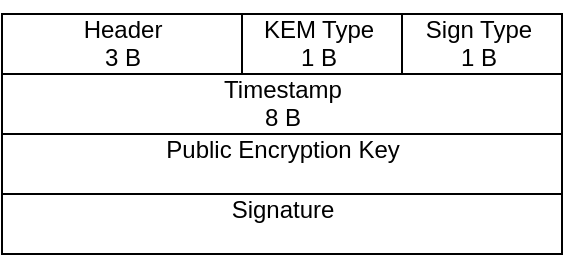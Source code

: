 <mxfile version="20.3.0" type="device"><diagram id="jzIzgzgZ_cWh8oAGvYnE" name="Page-1"><mxGraphModel dx="395" dy="243" grid="1" gridSize="10" guides="1" tooltips="1" connect="1" arrows="1" fold="1" page="1" pageScale="1" pageWidth="850" pageHeight="1100" math="0" shadow="0"><root><mxCell id="0"/><mxCell id="1" parent="0"/><mxCell id="rbgSJTscvc3-KIs1Sgp2-16" value="" style="group" parent="1" vertex="1" connectable="0"><mxGeometry x="200" y="413" width="280" height="44" as="geometry"/></mxCell><mxCell id="rbgSJTscvc3-KIs1Sgp2-19" value="&lt;span style=&quot;&quot;&gt;Public Encryption Key&lt;br&gt;&lt;/span&gt;" style="text;html=1;align=center;verticalAlign=middle;resizable=0;points=[];autosize=1;strokeColor=none;fillColor=none;" parent="rbgSJTscvc3-KIs1Sgp2-16" vertex="1"><mxGeometry x="70" width="140" height="30" as="geometry"/></mxCell><mxCell id="rbgSJTscvc3-KIs1Sgp2-17" value="" style="rounded=0;whiteSpace=wrap;html=1;fillColor=none;" parent="rbgSJTscvc3-KIs1Sgp2-16" vertex="1"><mxGeometry y="7" width="280" height="30" as="geometry"/></mxCell><mxCell id="rbgSJTscvc3-KIs1Sgp2-15" value="" style="group" parent="1" vertex="1" connectable="0"><mxGeometry x="200" y="383" width="280" height="44" as="geometry"/></mxCell><mxCell id="rbgSJTscvc3-KIs1Sgp2-12" value="" style="rounded=0;whiteSpace=wrap;html=1;fillColor=none;" parent="rbgSJTscvc3-KIs1Sgp2-15" vertex="1"><mxGeometry y="7" width="280" height="30" as="geometry"/></mxCell><mxCell id="rbgSJTscvc3-KIs1Sgp2-13" value="8 B" style="text;html=1;align=center;verticalAlign=middle;resizable=0;points=[];autosize=1;strokeColor=none;fillColor=none;" parent="rbgSJTscvc3-KIs1Sgp2-15" vertex="1"><mxGeometry x="120" y="14" width="40" height="30" as="geometry"/></mxCell><mxCell id="rbgSJTscvc3-KIs1Sgp2-14" value="&lt;span style=&quot;&quot;&gt;Timestamp&lt;br&gt;&lt;/span&gt;" style="text;html=1;align=center;verticalAlign=middle;resizable=0;points=[];autosize=1;strokeColor=none;fillColor=none;" parent="rbgSJTscvc3-KIs1Sgp2-15" vertex="1"><mxGeometry x="100" width="80" height="30" as="geometry"/></mxCell><mxCell id="rbgSJTscvc3-KIs1Sgp2-6" value="&lt;span style=&quot;&quot;&gt;KEM Type&lt;br&gt;&lt;/span&gt;" style="text;html=1;align=center;verticalAlign=middle;resizable=0;points=[];autosize=1;strokeColor=none;fillColor=none;" parent="1" vertex="1"><mxGeometry x="318.334" y="353" width="80" height="30" as="geometry"/></mxCell><mxCell id="rbgSJTscvc3-KIs1Sgp2-2" value="" style="group" parent="1" vertex="1" connectable="0"><mxGeometry x="200" y="353" width="120" height="44" as="geometry"/></mxCell><mxCell id="ggVZzpLU7GAkpyHcxKJn-1" value="" style="rounded=0;whiteSpace=wrap;html=1;fillColor=none;" parent="rbgSJTscvc3-KIs1Sgp2-2" vertex="1"><mxGeometry y="7" width="120" height="30" as="geometry"/></mxCell><mxCell id="ggVZzpLU7GAkpyHcxKJn-8" value="3 B" style="text;html=1;align=center;verticalAlign=middle;resizable=0;points=[];autosize=1;strokeColor=none;fillColor=none;" parent="rbgSJTscvc3-KIs1Sgp2-2" vertex="1"><mxGeometry x="40" y="14" width="40" height="30" as="geometry"/></mxCell><mxCell id="MsSWEpfC5dkocJ6BYIcm-1" value="&lt;span style=&quot;&quot;&gt;Header&lt;br&gt;&lt;/span&gt;" style="text;html=1;align=center;verticalAlign=middle;resizable=0;points=[];autosize=1;strokeColor=none;fillColor=none;" parent="rbgSJTscvc3-KIs1Sgp2-2" vertex="1"><mxGeometry x="30" width="60" height="30" as="geometry"/></mxCell><mxCell id="rbgSJTscvc3-KIs1Sgp2-7" value="" style="group" parent="1" vertex="1" connectable="0"><mxGeometry x="400" y="353" width="80" height="44" as="geometry"/></mxCell><mxCell id="rbgSJTscvc3-KIs1Sgp2-8" value="" style="rounded=0;whiteSpace=wrap;html=1;fillColor=none;" parent="rbgSJTscvc3-KIs1Sgp2-7" vertex="1"><mxGeometry y="7.0" width="80" height="30" as="geometry"/></mxCell><mxCell id="rbgSJTscvc3-KIs1Sgp2-9" value="1 B" style="text;html=1;align=center;verticalAlign=middle;resizable=0;points=[];autosize=1;strokeColor=none;fillColor=none;" parent="rbgSJTscvc3-KIs1Sgp2-7" vertex="1"><mxGeometry x="18.333" y="14.0" width="40" height="30" as="geometry"/></mxCell><mxCell id="rbgSJTscvc3-KIs1Sgp2-10" value="&lt;span style=&quot;&quot;&gt;Sign Type&lt;br&gt;&lt;/span&gt;" style="text;html=1;align=center;verticalAlign=middle;resizable=0;points=[];autosize=1;strokeColor=none;fillColor=none;" parent="rbgSJTscvc3-KIs1Sgp2-7" vertex="1"><mxGeometry x="-1.666" width="80" height="30" as="geometry"/></mxCell><mxCell id="rbgSJTscvc3-KIs1Sgp2-4" value="" style="rounded=0;whiteSpace=wrap;html=1;fillColor=none;" parent="1" vertex="1"><mxGeometry x="320" y="360" width="80" height="30" as="geometry"/></mxCell><mxCell id="rbgSJTscvc3-KIs1Sgp2-5" value="1 B" style="text;html=1;align=center;verticalAlign=middle;resizable=0;points=[];autosize=1;strokeColor=none;fillColor=none;" parent="1" vertex="1"><mxGeometry x="338.333" y="367" width="40" height="30" as="geometry"/></mxCell><mxCell id="rbgSJTscvc3-KIs1Sgp2-26" value="" style="group" parent="1" vertex="1" connectable="0"><mxGeometry x="200" y="443" width="280" height="44" as="geometry"/></mxCell><mxCell id="rbgSJTscvc3-KIs1Sgp2-27" value="" style="rounded=0;whiteSpace=wrap;html=1;fillColor=none;" parent="rbgSJTscvc3-KIs1Sgp2-26" vertex="1"><mxGeometry y="7" width="280" height="30.0" as="geometry"/></mxCell><mxCell id="rbgSJTscvc3-KIs1Sgp2-28" value="&lt;span style=&quot;&quot;&gt;Signature&lt;br&gt;&lt;/span&gt;" style="text;html=1;align=center;verticalAlign=middle;resizable=0;points=[];autosize=1;strokeColor=none;fillColor=none;" parent="rbgSJTscvc3-KIs1Sgp2-26" vertex="1"><mxGeometry x="105" width="70" height="30" as="geometry"/></mxCell></root></mxGraphModel></diagram></mxfile>